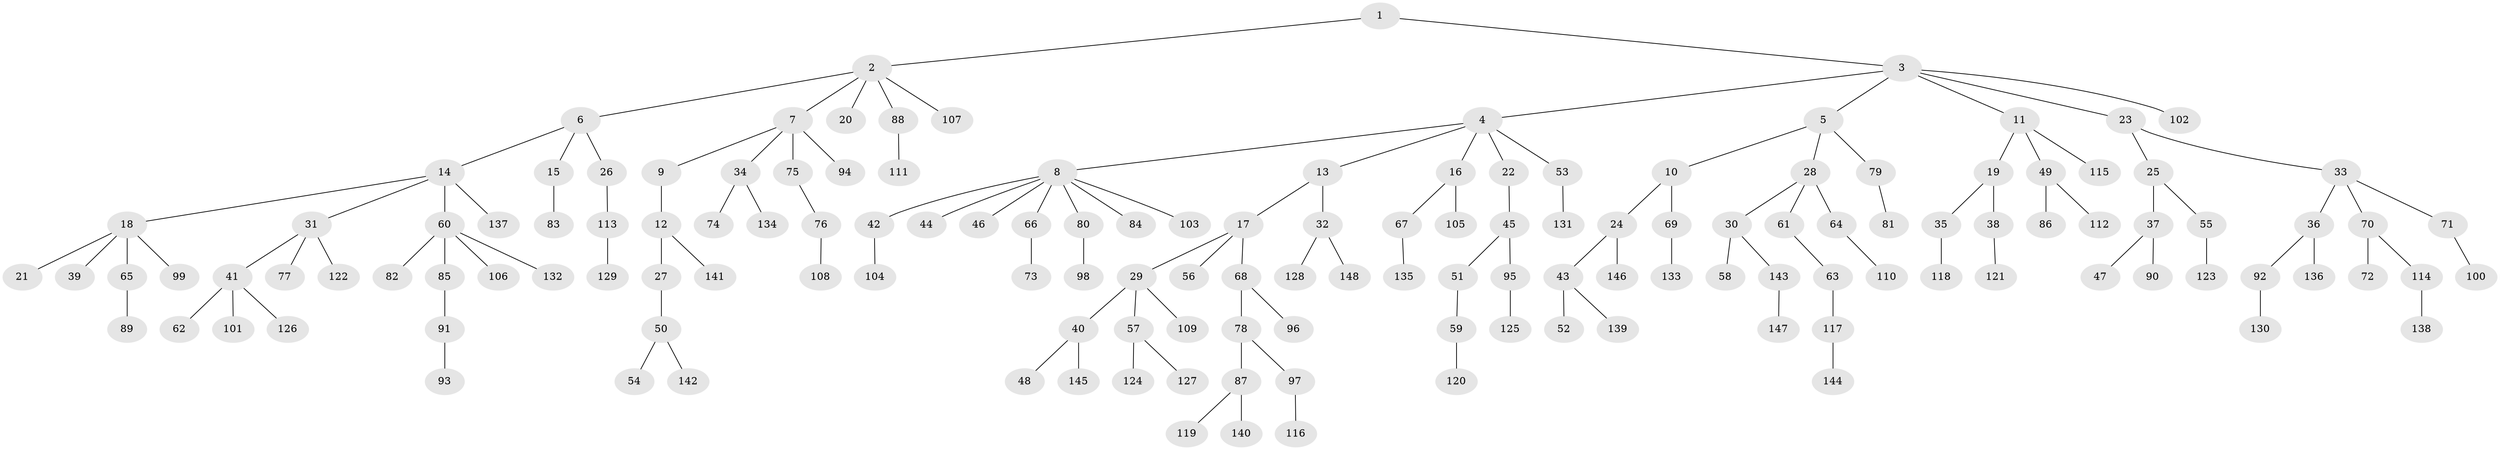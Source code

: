 // Generated by graph-tools (version 1.1) at 2025/52/03/09/25 04:52:20]
// undirected, 148 vertices, 147 edges
graph export_dot {
graph [start="1"]
  node [color=gray90,style=filled];
  1;
  2;
  3;
  4;
  5;
  6;
  7;
  8;
  9;
  10;
  11;
  12;
  13;
  14;
  15;
  16;
  17;
  18;
  19;
  20;
  21;
  22;
  23;
  24;
  25;
  26;
  27;
  28;
  29;
  30;
  31;
  32;
  33;
  34;
  35;
  36;
  37;
  38;
  39;
  40;
  41;
  42;
  43;
  44;
  45;
  46;
  47;
  48;
  49;
  50;
  51;
  52;
  53;
  54;
  55;
  56;
  57;
  58;
  59;
  60;
  61;
  62;
  63;
  64;
  65;
  66;
  67;
  68;
  69;
  70;
  71;
  72;
  73;
  74;
  75;
  76;
  77;
  78;
  79;
  80;
  81;
  82;
  83;
  84;
  85;
  86;
  87;
  88;
  89;
  90;
  91;
  92;
  93;
  94;
  95;
  96;
  97;
  98;
  99;
  100;
  101;
  102;
  103;
  104;
  105;
  106;
  107;
  108;
  109;
  110;
  111;
  112;
  113;
  114;
  115;
  116;
  117;
  118;
  119;
  120;
  121;
  122;
  123;
  124;
  125;
  126;
  127;
  128;
  129;
  130;
  131;
  132;
  133;
  134;
  135;
  136;
  137;
  138;
  139;
  140;
  141;
  142;
  143;
  144;
  145;
  146;
  147;
  148;
  1 -- 2;
  1 -- 3;
  2 -- 6;
  2 -- 7;
  2 -- 20;
  2 -- 88;
  2 -- 107;
  3 -- 4;
  3 -- 5;
  3 -- 11;
  3 -- 23;
  3 -- 102;
  4 -- 8;
  4 -- 13;
  4 -- 16;
  4 -- 22;
  4 -- 53;
  5 -- 10;
  5 -- 28;
  5 -- 79;
  6 -- 14;
  6 -- 15;
  6 -- 26;
  7 -- 9;
  7 -- 34;
  7 -- 75;
  7 -- 94;
  8 -- 42;
  8 -- 44;
  8 -- 46;
  8 -- 66;
  8 -- 80;
  8 -- 84;
  8 -- 103;
  9 -- 12;
  10 -- 24;
  10 -- 69;
  11 -- 19;
  11 -- 49;
  11 -- 115;
  12 -- 27;
  12 -- 141;
  13 -- 17;
  13 -- 32;
  14 -- 18;
  14 -- 31;
  14 -- 60;
  14 -- 137;
  15 -- 83;
  16 -- 67;
  16 -- 105;
  17 -- 29;
  17 -- 56;
  17 -- 68;
  18 -- 21;
  18 -- 39;
  18 -- 65;
  18 -- 99;
  19 -- 35;
  19 -- 38;
  22 -- 45;
  23 -- 25;
  23 -- 33;
  24 -- 43;
  24 -- 146;
  25 -- 37;
  25 -- 55;
  26 -- 113;
  27 -- 50;
  28 -- 30;
  28 -- 61;
  28 -- 64;
  29 -- 40;
  29 -- 57;
  29 -- 109;
  30 -- 58;
  30 -- 143;
  31 -- 41;
  31 -- 77;
  31 -- 122;
  32 -- 128;
  32 -- 148;
  33 -- 36;
  33 -- 70;
  33 -- 71;
  34 -- 74;
  34 -- 134;
  35 -- 118;
  36 -- 92;
  36 -- 136;
  37 -- 47;
  37 -- 90;
  38 -- 121;
  40 -- 48;
  40 -- 145;
  41 -- 62;
  41 -- 101;
  41 -- 126;
  42 -- 104;
  43 -- 52;
  43 -- 139;
  45 -- 51;
  45 -- 95;
  49 -- 86;
  49 -- 112;
  50 -- 54;
  50 -- 142;
  51 -- 59;
  53 -- 131;
  55 -- 123;
  57 -- 124;
  57 -- 127;
  59 -- 120;
  60 -- 82;
  60 -- 85;
  60 -- 106;
  60 -- 132;
  61 -- 63;
  63 -- 117;
  64 -- 110;
  65 -- 89;
  66 -- 73;
  67 -- 135;
  68 -- 78;
  68 -- 96;
  69 -- 133;
  70 -- 72;
  70 -- 114;
  71 -- 100;
  75 -- 76;
  76 -- 108;
  78 -- 87;
  78 -- 97;
  79 -- 81;
  80 -- 98;
  85 -- 91;
  87 -- 119;
  87 -- 140;
  88 -- 111;
  91 -- 93;
  92 -- 130;
  95 -- 125;
  97 -- 116;
  113 -- 129;
  114 -- 138;
  117 -- 144;
  143 -- 147;
}
